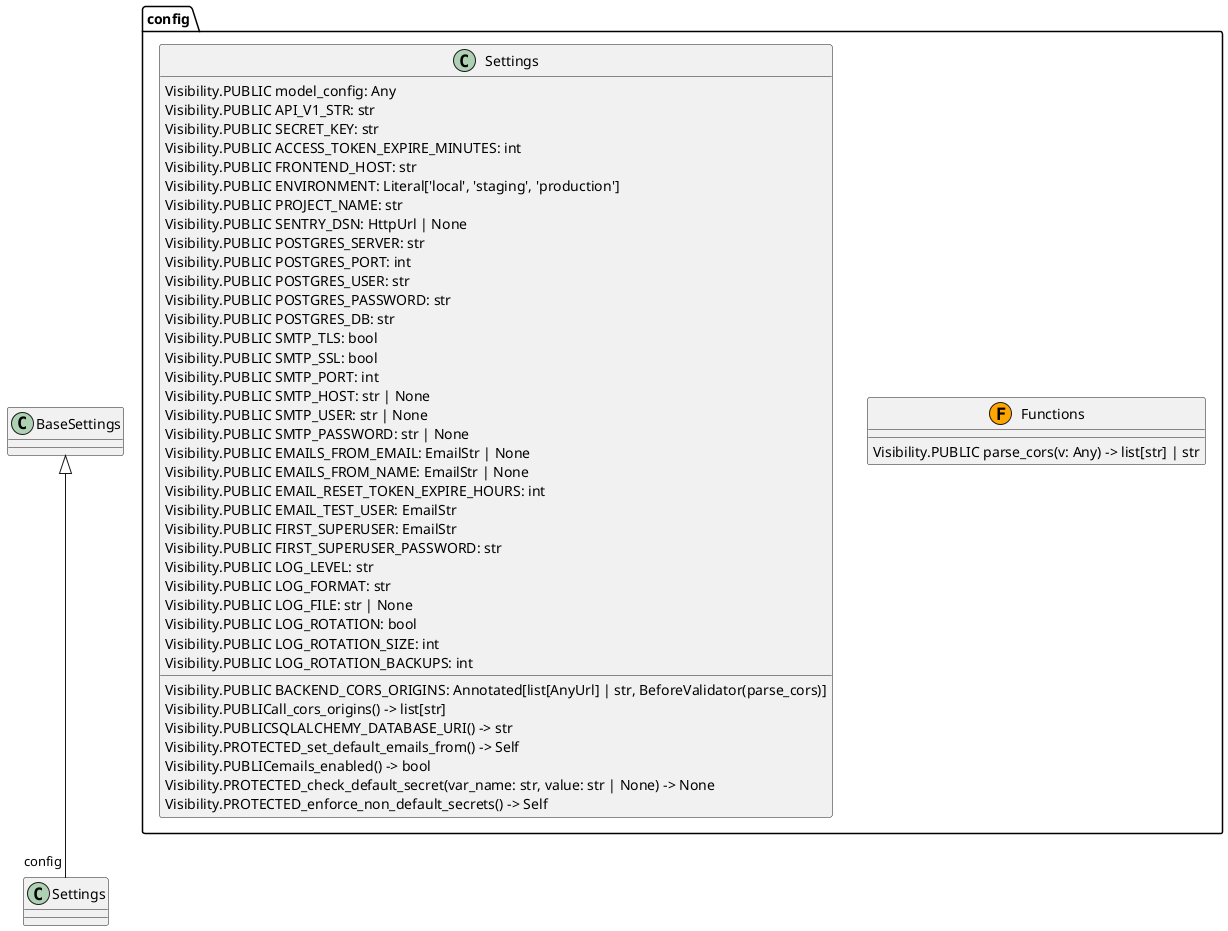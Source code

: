 @startuml
skinparam classAttributeIconSize 0

package "config" {
  class Functions <<(F,orange)>> {
    Visibility.PUBLIC parse_cors(v: Any) -> list[str] | str
  }
  class Settings {
    Visibility.PUBLIC model_config: Any
    Visibility.PUBLIC API_V1_STR: str
    Visibility.PUBLIC SECRET_KEY: str
    Visibility.PUBLIC ACCESS_TOKEN_EXPIRE_MINUTES: int
    Visibility.PUBLIC FRONTEND_HOST: str
    Visibility.PUBLIC ENVIRONMENT: Literal['local', 'staging', 'production']
    Visibility.PUBLIC BACKEND_CORS_ORIGINS: Annotated[list[AnyUrl] | str, BeforeValidator(parse_cors)]
    Visibility.PUBLIC PROJECT_NAME: str
    Visibility.PUBLIC SENTRY_DSN: HttpUrl | None
    Visibility.PUBLIC POSTGRES_SERVER: str
    Visibility.PUBLIC POSTGRES_PORT: int
    Visibility.PUBLIC POSTGRES_USER: str
    Visibility.PUBLIC POSTGRES_PASSWORD: str
    Visibility.PUBLIC POSTGRES_DB: str
    Visibility.PUBLIC SMTP_TLS: bool
    Visibility.PUBLIC SMTP_SSL: bool
    Visibility.PUBLIC SMTP_PORT: int
    Visibility.PUBLIC SMTP_HOST: str | None
    Visibility.PUBLIC SMTP_USER: str | None
    Visibility.PUBLIC SMTP_PASSWORD: str | None
    Visibility.PUBLIC EMAILS_FROM_EMAIL: EmailStr | None
    Visibility.PUBLIC EMAILS_FROM_NAME: EmailStr | None
    Visibility.PUBLIC EMAIL_RESET_TOKEN_EXPIRE_HOURS: int
    Visibility.PUBLIC EMAIL_TEST_USER: EmailStr
    Visibility.PUBLIC FIRST_SUPERUSER: EmailStr
    Visibility.PUBLIC FIRST_SUPERUSER_PASSWORD: str
    Visibility.PUBLIC LOG_LEVEL: str
    Visibility.PUBLIC LOG_FORMAT: str
    Visibility.PUBLIC LOG_FILE: str | None
    Visibility.PUBLIC LOG_ROTATION: bool
    Visibility.PUBLIC LOG_ROTATION_SIZE: int
    Visibility.PUBLIC LOG_ROTATION_BACKUPS: int
    Visibility.PUBLICall_cors_origins() -> list[str]
    Visibility.PUBLICSQLALCHEMY_DATABASE_URI() -> str
    Visibility.PROTECTED_set_default_emails_from() -> Self
    Visibility.PUBLICemails_enabled() -> bool
    Visibility.PROTECTED_check_default_secret(var_name: str, value: str | None) -> None
    Visibility.PROTECTED_enforce_non_default_secrets() -> Self
  }
}

' Relationships
BaseSettings <|-- "config".Settings
@enduml